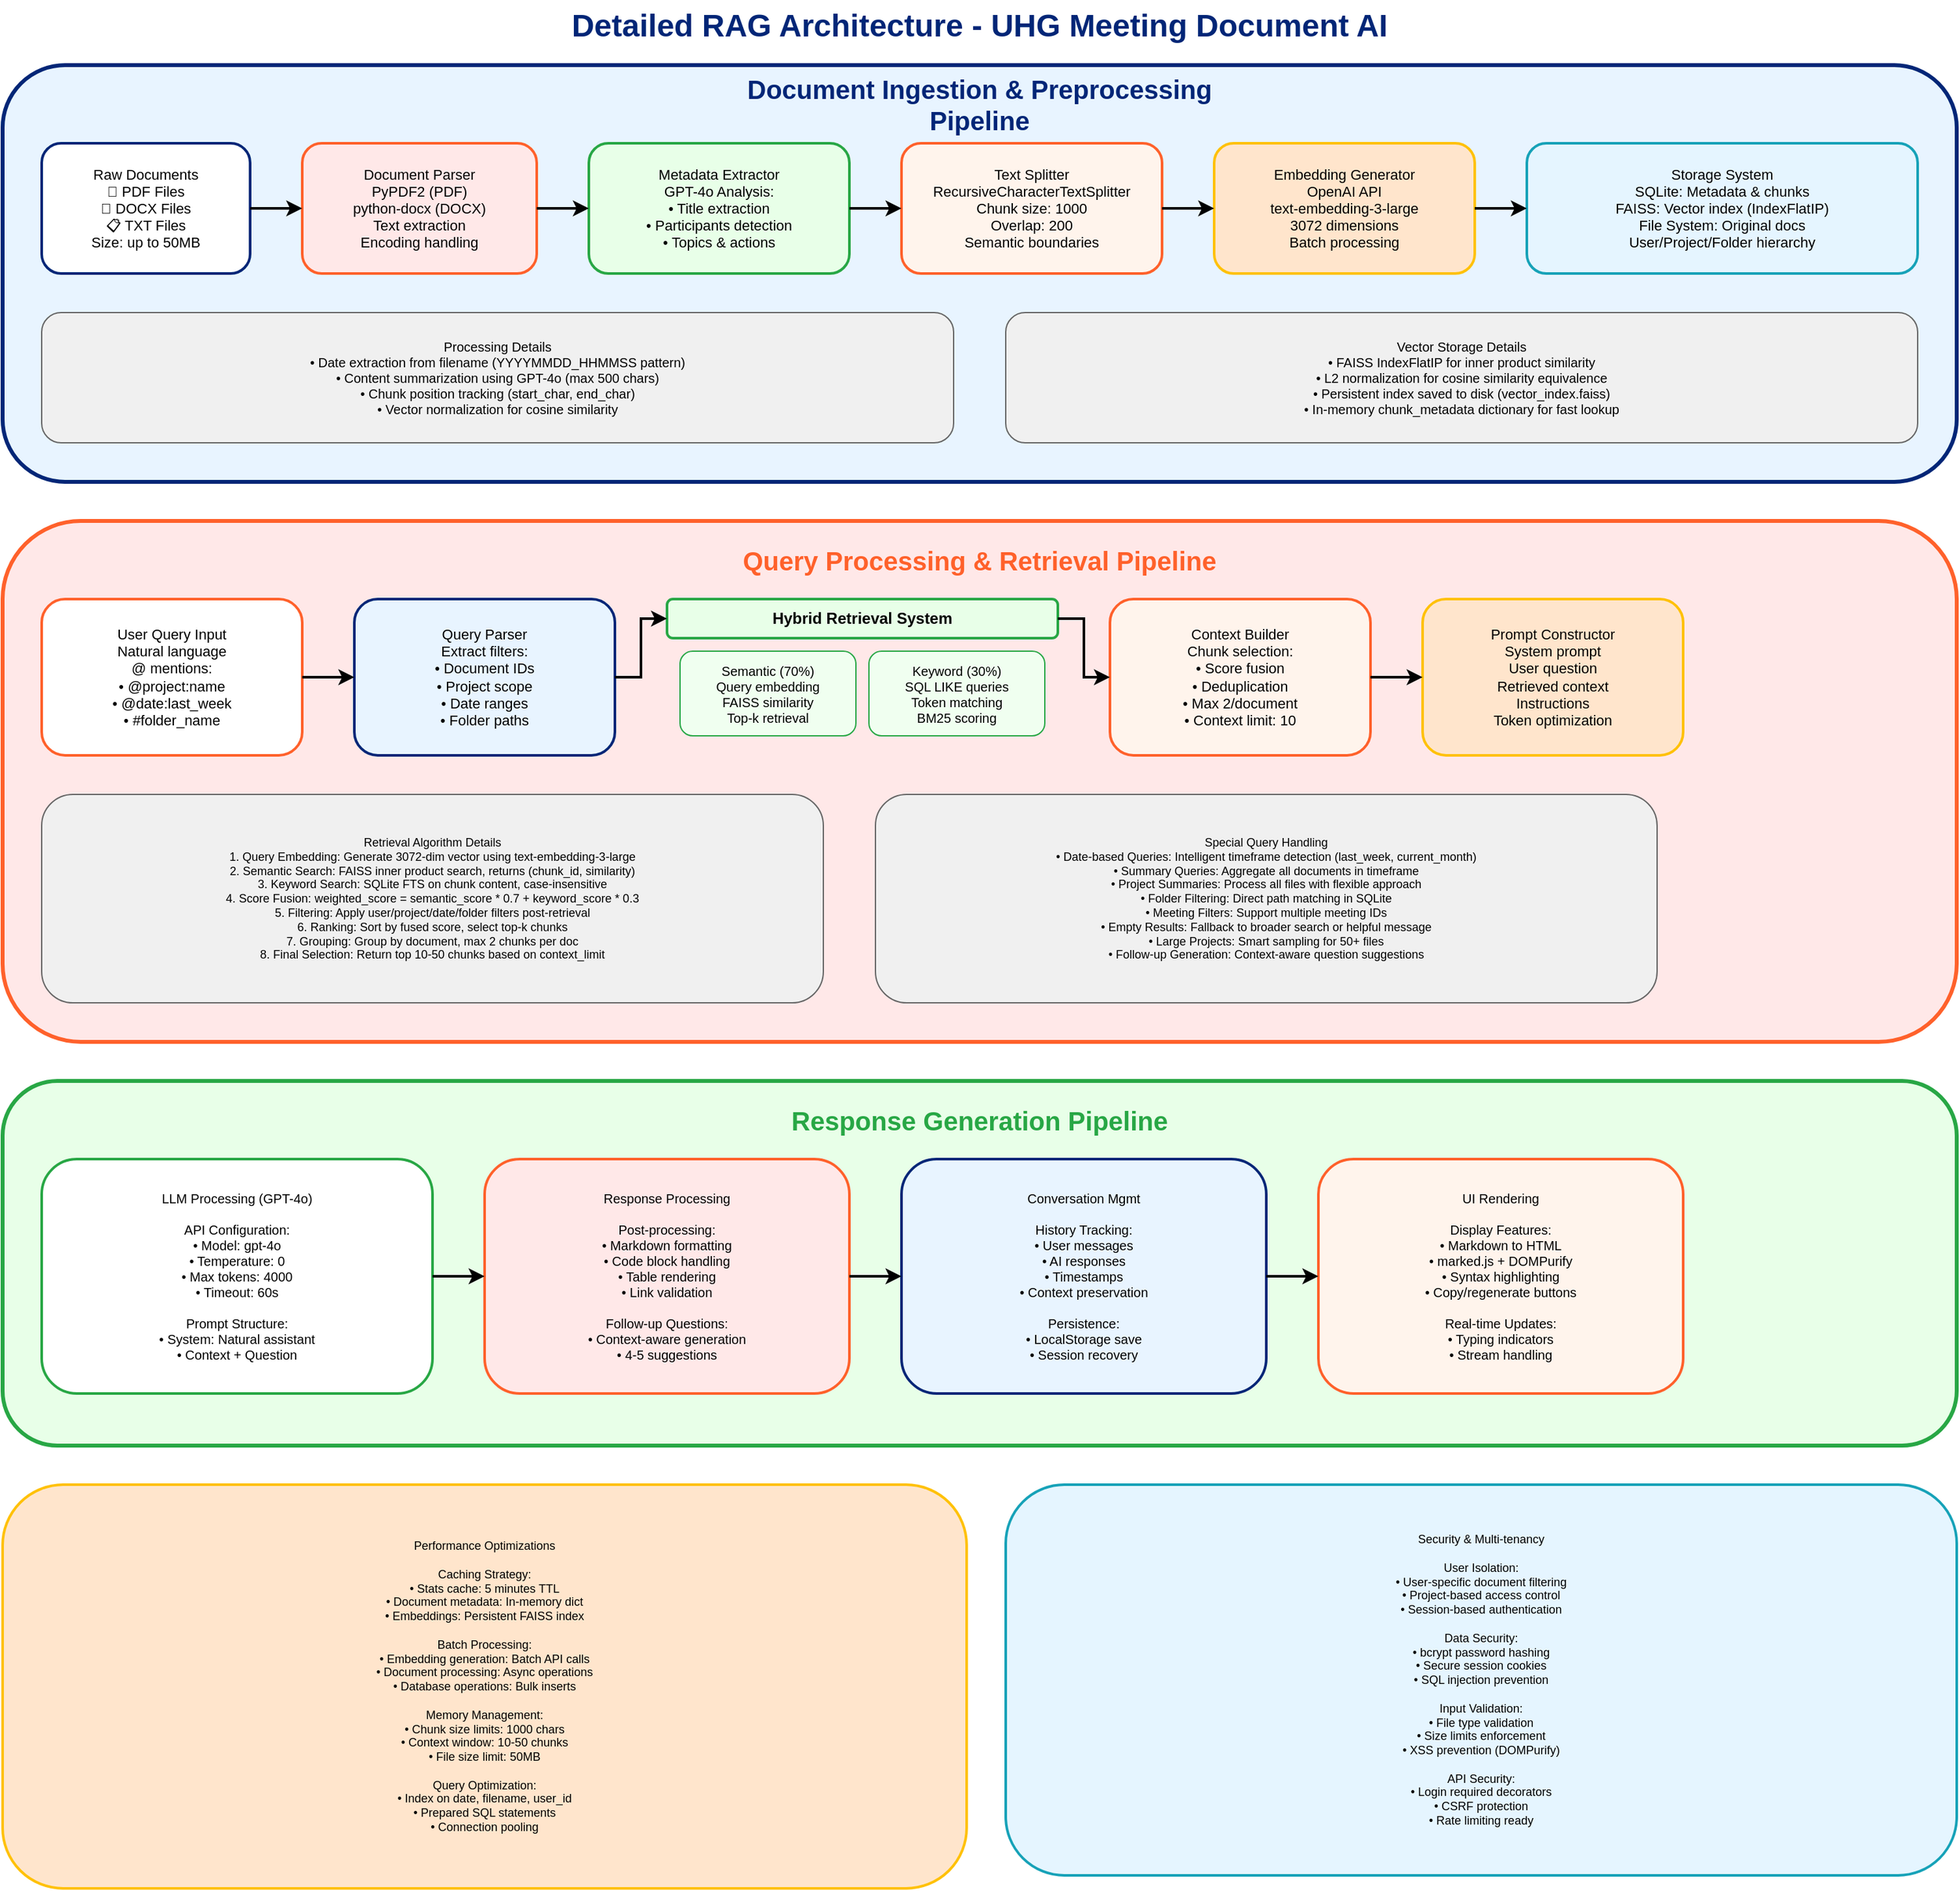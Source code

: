 <mxfile version="28.0.4">
  <diagram name="RAG Architecture" id="U-5v3utx11rVQzWTmpdb">
    <mxGraphModel dx="1912" dy="1038" grid="1" gridSize="10" guides="1" tooltips="1" connect="1" arrows="1" fold="1" page="1" pageScale="1" pageWidth="850" pageHeight="1100" math="0" shadow="0">
      <root>
        <mxCell id="0" />
        <mxCell id="1" parent="0" />
        <mxCell id="fET1vYGd_N3q2Cj0eivk-2" value="Detailed RAG Architecture - UHG Meeting Document AI" style="text;html=1;strokeColor=none;fillColor=none;align=center;verticalAlign=middle;whiteSpace=wrap;rounded=0;fontSize=24;fontStyle=1;fontColor=#002677;" vertex="1" parent="1">
          <mxGeometry x="570" y="300" width="800" height="40" as="geometry" />
        </mxCell>
        <mxCell id="fET1vYGd_N3q2Cj0eivk-3" value="" style="rounded=1;whiteSpace=wrap;html=1;fillColor=#E8F4FF;strokeColor=#002677;strokeWidth=3;align=center;" vertex="1" parent="1">
          <mxGeometry x="220" y="350" width="1500" height="320" as="geometry" />
        </mxCell>
        <mxCell id="fET1vYGd_N3q2Cj0eivk-4" value="Document Ingestion &amp;amp; Preprocessing Pipeline" style="text;html=1;strokeColor=none;fillColor=none;align=center;verticalAlign=middle;whiteSpace=wrap;rounded=0;fontSize=20;fontStyle=1;fontColor=#002677;" vertex="1" parent="1">
          <mxGeometry x="770" y="365" width="400" height="30" as="geometry" />
        </mxCell>
        <mxCell id="fET1vYGd_N3q2Cj0eivk-5" value="Raw Documents&lt;br&gt;📄 PDF Files&lt;br&gt;📝 DOCX Files&lt;br&gt;📋 TXT Files&lt;br&gt;Size: up to 50MB" style="rounded=1;whiteSpace=wrap;html=1;fillColor=#FFFFFF;strokeColor=#002677;strokeWidth=2;fontSize=11;align=center;" vertex="1" parent="1">
          <mxGeometry x="250" y="410" width="160" height="100" as="geometry" />
        </mxCell>
        <mxCell id="fET1vYGd_N3q2Cj0eivk-6" value="Document Parser&lt;br&gt;PyPDF2 (PDF)&lt;br&gt;python-docx (DOCX)&lt;br&gt;Text extraction&lt;br&gt;Encoding handling" style="rounded=1;whiteSpace=wrap;html=1;fillColor=#FFE8E8;strokeColor=#FF612B;strokeWidth=2;fontSize=11;align=center;" vertex="1" parent="1">
          <mxGeometry x="450" y="410" width="180" height="100" as="geometry" />
        </mxCell>
        <mxCell id="fET1vYGd_N3q2Cj0eivk-7" value="Metadata Extractor&lt;br&gt;GPT-4o Analysis:&lt;br&gt;• Title extraction&lt;br&gt;• Participants detection&lt;br&gt;• Topics &amp;amp; actions" style="rounded=1;whiteSpace=wrap;html=1;fillColor=#E8FFE8;strokeColor=#28A745;strokeWidth=2;fontSize=11;align=center;" vertex="1" parent="1">
          <mxGeometry x="670" y="410" width="200" height="100" as="geometry" />
        </mxCell>
        <mxCell id="fET1vYGd_N3q2Cj0eivk-8" value="Text Splitter&lt;br&gt;RecursiveCharacterTextSplitter&lt;br&gt;Chunk size: 1000&lt;br&gt;Overlap: 200&lt;br&gt;Semantic boundaries" style="rounded=1;whiteSpace=wrap;html=1;fillColor=#FFF4EC;strokeColor=#FF612B;strokeWidth=2;fontSize=11;align=center;" vertex="1" parent="1">
          <mxGeometry x="910" y="410" width="200" height="100" as="geometry" />
        </mxCell>
        <mxCell id="fET1vYGd_N3q2Cj0eivk-9" value="Embedding Generator&lt;br&gt;OpenAI API&lt;br&gt;text-embedding-3-large&lt;br&gt;3072 dimensions&lt;br&gt;Batch processing" style="rounded=1;whiteSpace=wrap;html=1;fillColor=#FFE5CC;strokeColor=#FFC107;strokeWidth=2;fontSize=11;align=center;" vertex="1" parent="1">
          <mxGeometry x="1150" y="410" width="200" height="100" as="geometry" />
        </mxCell>
        <mxCell id="fET1vYGd_N3q2Cj0eivk-10" value="Storage System&lt;br&gt;SQLite: Metadata &amp;amp; chunks&lt;br&gt;FAISS: Vector index (IndexFlatIP)&lt;br&gt;File System: Original docs&lt;br&gt;User/Project/Folder hierarchy" style="rounded=1;whiteSpace=wrap;html=1;fillColor=#E5F5FF;strokeColor=#17A2B8;strokeWidth=2;fontSize=11;align=center;" vertex="1" parent="1">
          <mxGeometry x="1390" y="410" width="300" height="100" as="geometry" />
        </mxCell>
        <mxCell id="fET1vYGd_N3q2Cj0eivk-11" value="Processing Details&lt;br&gt;• Date extraction from filename (YYYYMMDD_HHMMSS pattern)&lt;br&gt;• Content summarization using GPT-4o (max 500 chars)&lt;br&gt;• Chunk position tracking (start_char, end_char)&lt;br&gt;• Vector normalization for cosine similarity" style="rounded=1;whiteSpace=wrap;html=1;fillColor=#F0F0F0;strokeColor=#666666;strokeWidth=1;fontSize=10;align=center;" vertex="1" parent="1">
          <mxGeometry x="250" y="540" width="700" height="100" as="geometry" />
        </mxCell>
        <mxCell id="fET1vYGd_N3q2Cj0eivk-12" value="Vector Storage Details&lt;br&gt;• FAISS IndexFlatIP for inner product similarity&lt;br&gt;• L2 normalization for cosine similarity equivalence&lt;br&gt;• Persistent index saved to disk (vector_index.faiss)&lt;br&gt;• In-memory chunk_metadata dictionary for fast lookup" style="rounded=1;whiteSpace=wrap;html=1;fillColor=#F0F0F0;strokeColor=#666666;strokeWidth=1;fontSize=10;align=center;" vertex="1" parent="1">
          <mxGeometry x="990" y="540" width="700" height="100" as="geometry" />
        </mxCell>
        <mxCell id="fET1vYGd_N3q2Cj0eivk-13" value="" style="rounded=1;whiteSpace=wrap;html=1;fillColor=#FFE8E8;strokeColor=#FF612B;strokeWidth=3;align=center;" vertex="1" parent="1">
          <mxGeometry x="220" y="700" width="1500" height="400" as="geometry" />
        </mxCell>
        <mxCell id="fET1vYGd_N3q2Cj0eivk-14" value="Query Processing &amp;amp; Retrieval Pipeline" style="text;html=1;strokeColor=none;fillColor=none;align=center;verticalAlign=middle;whiteSpace=wrap;rounded=0;fontSize=20;fontStyle=1;fontColor=#FF612B;" vertex="1" parent="1">
          <mxGeometry x="770" y="715" width="400" height="30" as="geometry" />
        </mxCell>
        <mxCell id="fET1vYGd_N3q2Cj0eivk-15" value="User Query Input&lt;br&gt;Natural language&lt;br&gt;@ mentions:&lt;br&gt;• @project:name&lt;br&gt;• @date:last_week&lt;br&gt;• #folder_name" style="rounded=1;whiteSpace=wrap;html=1;fillColor=#FFFFFF;strokeColor=#FF612B;strokeWidth=2;fontSize=11;align=center;" vertex="1" parent="1">
          <mxGeometry x="250" y="760" width="200" height="120" as="geometry" />
        </mxCell>
        <mxCell id="fET1vYGd_N3q2Cj0eivk-16" value="Query Parser&lt;br&gt;Extract filters:&lt;br&gt;• Document IDs&lt;br&gt;• Project scope&lt;br&gt;• Date ranges&lt;br&gt;• Folder paths" style="rounded=1;whiteSpace=wrap;html=1;fillColor=#E8F4FF;strokeColor=#002677;strokeWidth=2;fontSize=11;align=center;" vertex="1" parent="1">
          <mxGeometry x="490" y="760" width="200" height="120" as="geometry" />
        </mxCell>
        <mxCell id="fET1vYGd_N3q2Cj0eivk-17" value="Hybrid Retrieval System" style="rounded=1;whiteSpace=wrap;html=1;fillColor=#E8FFE8;strokeColor=#28A745;strokeWidth=2;fontSize=12;fontStyle=1;align=center;" vertex="1" parent="1">
          <mxGeometry x="730" y="760" width="300" height="30" as="geometry" />
        </mxCell>
        <mxCell id="fET1vYGd_N3q2Cj0eivk-18" value="Semantic (70%)&lt;br&gt;Query embedding&lt;br&gt;FAISS similarity&lt;br&gt;Top-k retrieval" style="rounded=1;whiteSpace=wrap;html=1;fillColor=#F0FFF0;strokeColor=#28A745;strokeWidth=1;fontSize=10;align=center;" vertex="1" parent="1">
          <mxGeometry x="740" y="800" width="135" height="65" as="geometry" />
        </mxCell>
        <mxCell id="fET1vYGd_N3q2Cj0eivk-19" value="Keyword (30%)&lt;br&gt;SQL LIKE queries&lt;br&gt;Token matching&lt;br&gt;BM25 scoring" style="rounded=1;whiteSpace=wrap;html=1;fillColor=#F0FFF0;strokeColor=#28A745;strokeWidth=1;fontSize=10;align=center;" vertex="1" parent="1">
          <mxGeometry x="885" y="800" width="135" height="65" as="geometry" />
        </mxCell>
        <mxCell id="fET1vYGd_N3q2Cj0eivk-20" value="Context Builder&lt;br&gt;Chunk selection:&lt;br&gt;• Score fusion&lt;br&gt;• Deduplication&lt;br&gt;• Max 2/document&lt;br&gt;• Context limit: 10" style="rounded=1;whiteSpace=wrap;html=1;fillColor=#FFF4EC;strokeColor=#FF612B;strokeWidth=2;fontSize=11;align=center;" vertex="1" parent="1">
          <mxGeometry x="1070" y="760" width="200" height="120" as="geometry" />
        </mxCell>
        <mxCell id="fET1vYGd_N3q2Cj0eivk-21" value="Prompt Constructor&lt;br&gt;System prompt&lt;br&gt;User question&lt;br&gt;Retrieved context&lt;br&gt;Instructions&lt;br&gt;Token optimization" style="rounded=1;whiteSpace=wrap;html=1;fillColor=#FFE5CC;strokeColor=#FFC107;strokeWidth=2;fontSize=11;align=center;" vertex="1" parent="1">
          <mxGeometry x="1310" y="760" width="200" height="120" as="geometry" />
        </mxCell>
        <mxCell id="fET1vYGd_N3q2Cj0eivk-22" value="Retrieval Algorithm Details&lt;br&gt;1. Query Embedding: Generate 3072-dim vector using text-embedding-3-large&lt;br&gt;2. Semantic Search: FAISS inner product search, returns (chunk_id, similarity)&lt;br&gt;3. Keyword Search: SQLite FTS on chunk content, case-insensitive&lt;br&gt;4. Score Fusion: weighted_score = semantic_score * 0.7 + keyword_score * 0.3&lt;br&gt;5. Filtering: Apply user/project/date/folder filters post-retrieval&lt;br&gt;6. Ranking: Sort by fused score, select top-k chunks&lt;br&gt;7. Grouping: Group by document, max 2 chunks per doc&lt;br&gt;8. Final Selection: Return top 10-50 chunks based on context_limit" style="rounded=1;whiteSpace=wrap;html=1;fillColor=#F0F0F0;strokeColor=#666666;strokeWidth=1;fontSize=9;align=center;" vertex="1" parent="1">
          <mxGeometry x="250" y="910" width="600" height="160" as="geometry" />
        </mxCell>
        <mxCell id="fET1vYGd_N3q2Cj0eivk-23" value="Special Query Handling&lt;br&gt;• Date-based Queries: Intelligent timeframe detection (last_week, current_month)&lt;br&gt;• Summary Queries: Aggregate all documents in timeframe&lt;br&gt;• Project Summaries: Process all files with flexible approach&lt;br&gt;• Folder Filtering: Direct path matching in SQLite&lt;br&gt;• Meeting Filters: Support multiple meeting IDs&lt;br&gt;• Empty Results: Fallback to broader search or helpful message&lt;br&gt;• Large Projects: Smart sampling for 50+ files&lt;br&gt;• Follow-up Generation: Context-aware question suggestions" style="rounded=1;whiteSpace=wrap;html=1;fillColor=#F0F0F0;strokeColor=#666666;strokeWidth=1;fontSize=9;align=center;" vertex="1" parent="1">
          <mxGeometry x="890" y="910" width="600" height="160" as="geometry" />
        </mxCell>
        <mxCell id="fET1vYGd_N3q2Cj0eivk-24" value="" style="rounded=1;whiteSpace=wrap;html=1;fillColor=#E8FFE8;strokeColor=#28A745;strokeWidth=3;align=center;" vertex="1" parent="1">
          <mxGeometry x="220" y="1130" width="1500" height="280" as="geometry" />
        </mxCell>
        <mxCell id="fET1vYGd_N3q2Cj0eivk-25" value="Response Generation Pipeline" style="text;html=1;strokeColor=none;fillColor=none;align=center;verticalAlign=middle;whiteSpace=wrap;rounded=0;fontSize=20;fontStyle=1;fontColor=#28A745;" vertex="1" parent="1">
          <mxGeometry x="770" y="1145" width="400" height="30" as="geometry" />
        </mxCell>
        <mxCell id="fET1vYGd_N3q2Cj0eivk-26" value="LLM Processing (GPT-4o)&lt;br&gt;&lt;br&gt;API Configuration:&lt;br&gt;• Model: gpt-4o&lt;br&gt;• Temperature: 0&lt;br&gt;• Max tokens: 4000&lt;br&gt;• Timeout: 60s&lt;br&gt;&lt;br&gt;Prompt Structure:&lt;br&gt;• System: Natural assistant&lt;br&gt;• Context + Question" style="rounded=1;whiteSpace=wrap;html=1;fillColor=#FFFFFF;strokeColor=#28A745;strokeWidth=2;fontSize=10;align=center;" vertex="1" parent="1">
          <mxGeometry x="250" y="1190" width="300" height="180" as="geometry" />
        </mxCell>
        <mxCell id="fET1vYGd_N3q2Cj0eivk-27" value="Response Processing&lt;br&gt;&lt;br&gt;Post-processing:&lt;br&gt;• Markdown formatting&lt;br&gt;• Code block handling&lt;br&gt;• Table rendering&lt;br&gt;• Link validation&lt;br&gt;&lt;br&gt;Follow-up Questions:&lt;br&gt;• Context-aware generation&lt;br&gt;• 4-5 suggestions" style="rounded=1;whiteSpace=wrap;html=1;fillColor=#FFE8E8;strokeColor=#FF612B;strokeWidth=2;fontSize=10;align=center;" vertex="1" parent="1">
          <mxGeometry x="590" y="1190" width="280" height="180" as="geometry" />
        </mxCell>
        <mxCell id="fET1vYGd_N3q2Cj0eivk-28" value="Conversation Mgmt&lt;br&gt;&lt;br&gt;History Tracking:&lt;br&gt;• User messages&lt;br&gt;• AI responses&lt;br&gt;• Timestamps&lt;br&gt;• Context preservation&lt;br&gt;&lt;br&gt;Persistence:&lt;br&gt;• LocalStorage save&lt;br&gt;• Session recovery" style="rounded=1;whiteSpace=wrap;html=1;fillColor=#E8F4FF;strokeColor=#002677;strokeWidth=2;fontSize=10;align=center;" vertex="1" parent="1">
          <mxGeometry x="910" y="1190" width="280" height="180" as="geometry" />
        </mxCell>
        <mxCell id="fET1vYGd_N3q2Cj0eivk-29" value="UI Rendering&lt;br&gt;&lt;br&gt;Display Features:&lt;br&gt;• Markdown to HTML&lt;br&gt;• marked.js + DOMPurify&lt;br&gt;• Syntax highlighting&lt;br&gt;• Copy/regenerate buttons&lt;br&gt;&lt;br&gt;Real-time Updates:&lt;br&gt;• Typing indicators&lt;br&gt;• Stream handling" style="rounded=1;whiteSpace=wrap;html=1;fillColor=#FFF4EC;strokeColor=#FF612B;strokeWidth=2;fontSize=10;align=center;" vertex="1" parent="1">
          <mxGeometry x="1230" y="1190" width="280" height="180" as="geometry" />
        </mxCell>
        <mxCell id="fET1vYGd_N3q2Cj0eivk-30" value="Performance Optimizations&lt;br&gt;&lt;br&gt;Caching Strategy:&lt;br&gt;• Stats cache: 5 minutes TTL&lt;br&gt;• Document metadata: In-memory dict&lt;br&gt;• Embeddings: Persistent FAISS index&lt;br&gt;&lt;br&gt;Batch Processing:&lt;br&gt;• Embedding generation: Batch API calls&lt;br&gt;• Document processing: Async operations&lt;br&gt;• Database operations: Bulk inserts&lt;br&gt;&lt;br&gt;Memory Management:&lt;br&gt;• Chunk size limits: 1000 chars&lt;br&gt;• Context window: 10-50 chunks&lt;br&gt;• File size limit: 50MB&lt;br&gt;&lt;br&gt;Query Optimization:&lt;br&gt;• Index on date, filename, user_id&lt;br&gt;• Prepared SQL statements&lt;br&gt;• Connection pooling" style="rounded=1;whiteSpace=wrap;html=1;fillColor=#FFE5CC;strokeColor=#FFC107;strokeWidth=2;fontSize=9;align=center;" vertex="1" parent="1">
          <mxGeometry x="220" y="1440" width="740" height="310" as="geometry" />
        </mxCell>
        <mxCell id="fET1vYGd_N3q2Cj0eivk-31" value="Security &amp;amp; Multi-tenancy&lt;br&gt;&lt;br&gt;User Isolation:&lt;br&gt;• User-specific document filtering&lt;br&gt;• Project-based access control&lt;br&gt;• Session-based authentication&lt;br&gt;&lt;br&gt;Data Security:&lt;br&gt;• bcrypt password hashing&lt;br&gt;• Secure session cookies&lt;br&gt;• SQL injection prevention&lt;br&gt;&lt;br&gt;Input Validation:&lt;br&gt;• File type validation&lt;br&gt;• Size limits enforcement&lt;br&gt;• XSS prevention (DOMPurify)&lt;br&gt;&lt;br&gt;API Security:&lt;br&gt;• Login required decorators&lt;br&gt;• CSRF protection&lt;br&gt;• Rate limiting ready" style="rounded=1;whiteSpace=wrap;html=1;fillColor=#E5F5FF;strokeColor=#17A2B8;strokeWidth=2;fontSize=9;align=center;" vertex="1" parent="1">
          <mxGeometry x="990" y="1440" width="730" height="300" as="geometry" />
        </mxCell>
        <mxCell id="fET1vYGd_N3q2Cj0eivk-32" style="edgeStyle=orthogonalEdgeStyle;rounded=0;orthogonalLoop=1;jettySize=auto;html=1;exitX=1;exitY=0.5;exitDx=0;exitDy=0;entryX=0;entryY=0.5;entryDx=0;entryDy=0;strokeWidth=2;endArrow=classic;align=center;" edge="1" parent="1" source="fET1vYGd_N3q2Cj0eivk-5" target="fET1vYGd_N3q2Cj0eivk-6">
          <mxGeometry relative="1" as="geometry" />
        </mxCell>
        <mxCell id="fET1vYGd_N3q2Cj0eivk-33" style="edgeStyle=orthogonalEdgeStyle;rounded=0;orthogonalLoop=1;jettySize=auto;html=1;exitX=1;exitY=0.5;exitDx=0;exitDy=0;entryX=0;entryY=0.5;entryDx=0;entryDy=0;strokeWidth=2;endArrow=classic;align=center;" edge="1" parent="1" source="fET1vYGd_N3q2Cj0eivk-6" target="fET1vYGd_N3q2Cj0eivk-7">
          <mxGeometry relative="1" as="geometry" />
        </mxCell>
        <mxCell id="fET1vYGd_N3q2Cj0eivk-34" style="edgeStyle=orthogonalEdgeStyle;rounded=0;orthogonalLoop=1;jettySize=auto;html=1;exitX=1;exitY=0.5;exitDx=0;exitDy=0;entryX=0;entryY=0.5;entryDx=0;entryDy=0;strokeWidth=2;endArrow=classic;align=center;" edge="1" parent="1" source="fET1vYGd_N3q2Cj0eivk-7" target="fET1vYGd_N3q2Cj0eivk-8">
          <mxGeometry relative="1" as="geometry" />
        </mxCell>
        <mxCell id="fET1vYGd_N3q2Cj0eivk-35" style="edgeStyle=orthogonalEdgeStyle;rounded=0;orthogonalLoop=1;jettySize=auto;html=1;exitX=1;exitY=0.5;exitDx=0;exitDy=0;entryX=0;entryY=0.5;entryDx=0;entryDy=0;strokeWidth=2;endArrow=classic;align=center;" edge="1" parent="1" source="fET1vYGd_N3q2Cj0eivk-8" target="fET1vYGd_N3q2Cj0eivk-9">
          <mxGeometry relative="1" as="geometry" />
        </mxCell>
        <mxCell id="fET1vYGd_N3q2Cj0eivk-36" style="edgeStyle=orthogonalEdgeStyle;rounded=0;orthogonalLoop=1;jettySize=auto;html=1;exitX=1;exitY=0.5;exitDx=0;exitDy=0;entryX=0;entryY=0.5;entryDx=0;entryDy=0;strokeWidth=2;endArrow=classic;align=center;" edge="1" parent="1" source="fET1vYGd_N3q2Cj0eivk-9" target="fET1vYGd_N3q2Cj0eivk-10">
          <mxGeometry relative="1" as="geometry" />
        </mxCell>
        <mxCell id="fET1vYGd_N3q2Cj0eivk-37" style="edgeStyle=orthogonalEdgeStyle;rounded=0;orthogonalLoop=1;jettySize=auto;html=1;exitX=1;exitY=0.5;exitDx=0;exitDy=0;entryX=0;entryY=0.5;entryDx=0;entryDy=0;strokeWidth=2;endArrow=classic;align=center;" edge="1" parent="1" source="fET1vYGd_N3q2Cj0eivk-15" target="fET1vYGd_N3q2Cj0eivk-16">
          <mxGeometry relative="1" as="geometry" />
        </mxCell>
        <mxCell id="fET1vYGd_N3q2Cj0eivk-38" style="edgeStyle=orthogonalEdgeStyle;rounded=0;orthogonalLoop=1;jettySize=auto;html=1;exitX=1;exitY=0.5;exitDx=0;exitDy=0;entryX=0;entryY=0.5;entryDx=0;entryDy=0;strokeWidth=2;endArrow=classic;align=center;" edge="1" parent="1" source="fET1vYGd_N3q2Cj0eivk-16" target="fET1vYGd_N3q2Cj0eivk-17">
          <mxGeometry relative="1" as="geometry" />
        </mxCell>
        <mxCell id="fET1vYGd_N3q2Cj0eivk-39" style="edgeStyle=orthogonalEdgeStyle;rounded=0;orthogonalLoop=1;jettySize=auto;html=1;exitX=1;exitY=0.5;exitDx=0;exitDy=0;entryX=0;entryY=0.5;entryDx=0;entryDy=0;strokeWidth=2;endArrow=classic;align=center;" edge="1" parent="1" source="fET1vYGd_N3q2Cj0eivk-17" target="fET1vYGd_N3q2Cj0eivk-20">
          <mxGeometry relative="1" as="geometry">
            <mxPoint x="1030" y="820" as="sourcePoint" />
          </mxGeometry>
        </mxCell>
        <mxCell id="fET1vYGd_N3q2Cj0eivk-40" style="edgeStyle=orthogonalEdgeStyle;rounded=0;orthogonalLoop=1;jettySize=auto;html=1;exitX=1;exitY=0.5;exitDx=0;exitDy=0;entryX=0;entryY=0.5;entryDx=0;entryDy=0;strokeWidth=2;endArrow=classic;align=center;" edge="1" parent="1" source="fET1vYGd_N3q2Cj0eivk-20" target="fET1vYGd_N3q2Cj0eivk-21">
          <mxGeometry relative="1" as="geometry" />
        </mxCell>
        <mxCell id="fET1vYGd_N3q2Cj0eivk-41" style="edgeStyle=orthogonalEdgeStyle;rounded=0;orthogonalLoop=1;jettySize=auto;html=1;exitX=1;exitY=0.5;exitDx=0;exitDy=0;entryX=0;entryY=0.5;entryDx=0;entryDy=0;strokeWidth=2;endArrow=classic;align=center;" edge="1" parent="1" source="fET1vYGd_N3q2Cj0eivk-26" target="fET1vYGd_N3q2Cj0eivk-27">
          <mxGeometry relative="1" as="geometry" />
        </mxCell>
        <mxCell id="fET1vYGd_N3q2Cj0eivk-42" style="edgeStyle=orthogonalEdgeStyle;rounded=0;orthogonalLoop=1;jettySize=auto;html=1;exitX=1;exitY=0.5;exitDx=0;exitDy=0;entryX=0;entryY=0.5;entryDx=0;entryDy=0;strokeWidth=2;endArrow=classic;align=center;" edge="1" parent="1" source="fET1vYGd_N3q2Cj0eivk-27" target="fET1vYGd_N3q2Cj0eivk-28">
          <mxGeometry relative="1" as="geometry" />
        </mxCell>
        <mxCell id="fET1vYGd_N3q2Cj0eivk-43" style="edgeStyle=orthogonalEdgeStyle;rounded=0;orthogonalLoop=1;jettySize=auto;html=1;exitX=1;exitY=0.5;exitDx=0;exitDy=0;entryX=0;entryY=0.5;entryDx=0;entryDy=0;strokeWidth=2;endArrow=classic;align=center;" edge="1" parent="1" source="fET1vYGd_N3q2Cj0eivk-28" target="fET1vYGd_N3q2Cj0eivk-29">
          <mxGeometry relative="1" as="geometry" />
        </mxCell>
      </root>
    </mxGraphModel>
  </diagram>
</mxfile>
